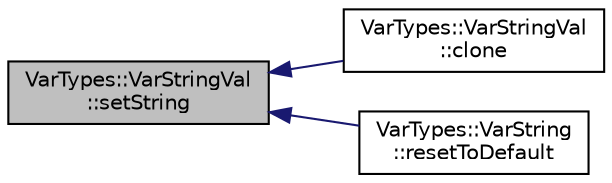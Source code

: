 digraph "VarTypes::VarStringVal::setString"
{
 // INTERACTIVE_SVG=YES
  edge [fontname="Helvetica",fontsize="10",labelfontname="Helvetica",labelfontsize="10"];
  node [fontname="Helvetica",fontsize="10",shape=record];
  rankdir="LR";
  Node1 [label="VarTypes::VarStringVal\l::setString",height=0.2,width=0.4,color="black", fillcolor="grey75", style="filled", fontcolor="black"];
  Node1 -> Node2 [dir="back",color="midnightblue",fontsize="10",style="solid",fontname="Helvetica"];
  Node2 [label="VarTypes::VarStringVal\l::clone",height=0.2,width=0.4,color="black", fillcolor="white", style="filled",URL="$db/d2f/class_var_types_1_1_var_string_val.html#a868fa6365ac014eadd61410c8c48c20e"];
  Node1 -> Node3 [dir="back",color="midnightblue",fontsize="10",style="solid",fontname="Helvetica"];
  Node3 [label="VarTypes::VarString\l::resetToDefault",height=0.2,width=0.4,color="black", fillcolor="white", style="filled",URL="$d5/deb/class_var_types_1_1_var_string.html#aac485192d44c6e85e6af0de2825fab5a"];
}
